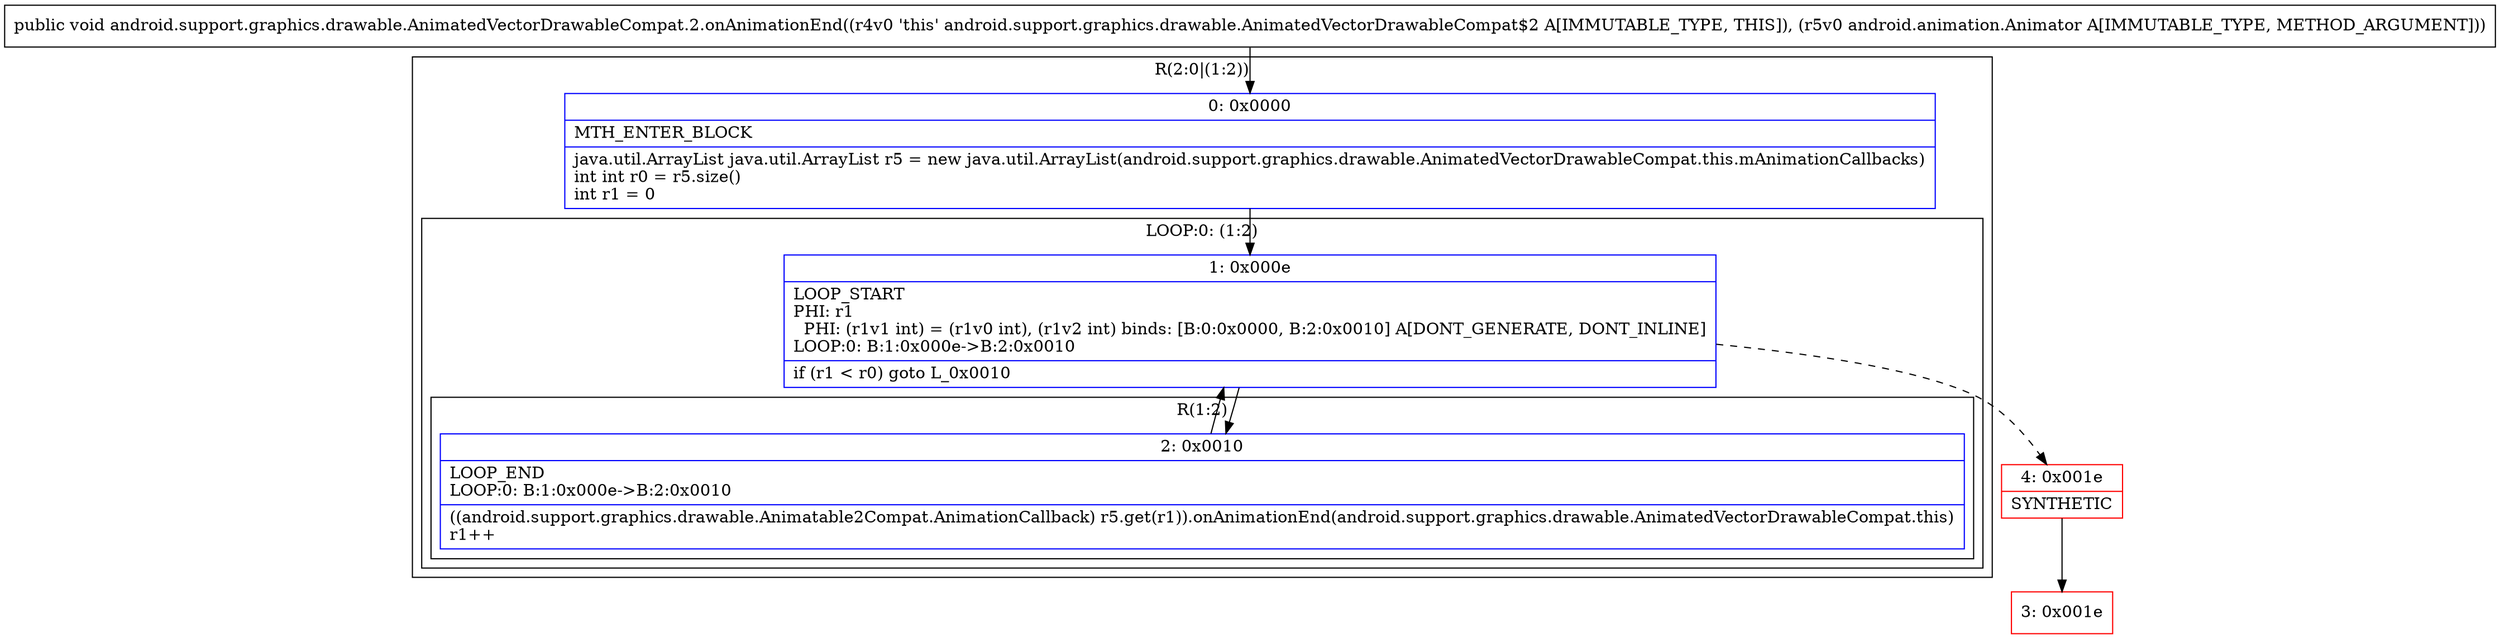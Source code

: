 digraph "CFG forandroid.support.graphics.drawable.AnimatedVectorDrawableCompat.2.onAnimationEnd(Landroid\/animation\/Animator;)V" {
subgraph cluster_Region_1380589100 {
label = "R(2:0|(1:2))";
node [shape=record,color=blue];
Node_0 [shape=record,label="{0\:\ 0x0000|MTH_ENTER_BLOCK\l|java.util.ArrayList java.util.ArrayList r5 = new java.util.ArrayList(android.support.graphics.drawable.AnimatedVectorDrawableCompat.this.mAnimationCallbacks)\lint int r0 = r5.size()\lint r1 = 0\l}"];
subgraph cluster_LoopRegion_231653020 {
label = "LOOP:0: (1:2)";
node [shape=record,color=blue];
Node_1 [shape=record,label="{1\:\ 0x000e|LOOP_START\lPHI: r1 \l  PHI: (r1v1 int) = (r1v0 int), (r1v2 int) binds: [B:0:0x0000, B:2:0x0010] A[DONT_GENERATE, DONT_INLINE]\lLOOP:0: B:1:0x000e\-\>B:2:0x0010\l|if (r1 \< r0) goto L_0x0010\l}"];
subgraph cluster_Region_1857539768 {
label = "R(1:2)";
node [shape=record,color=blue];
Node_2 [shape=record,label="{2\:\ 0x0010|LOOP_END\lLOOP:0: B:1:0x000e\-\>B:2:0x0010\l|((android.support.graphics.drawable.Animatable2Compat.AnimationCallback) r5.get(r1)).onAnimationEnd(android.support.graphics.drawable.AnimatedVectorDrawableCompat.this)\lr1++\l}"];
}
}
}
Node_3 [shape=record,color=red,label="{3\:\ 0x001e}"];
Node_4 [shape=record,color=red,label="{4\:\ 0x001e|SYNTHETIC\l}"];
MethodNode[shape=record,label="{public void android.support.graphics.drawable.AnimatedVectorDrawableCompat.2.onAnimationEnd((r4v0 'this' android.support.graphics.drawable.AnimatedVectorDrawableCompat$2 A[IMMUTABLE_TYPE, THIS]), (r5v0 android.animation.Animator A[IMMUTABLE_TYPE, METHOD_ARGUMENT])) }"];
MethodNode -> Node_0;
Node_0 -> Node_1;
Node_1 -> Node_2;
Node_1 -> Node_4[style=dashed];
Node_2 -> Node_1;
Node_4 -> Node_3;
}

